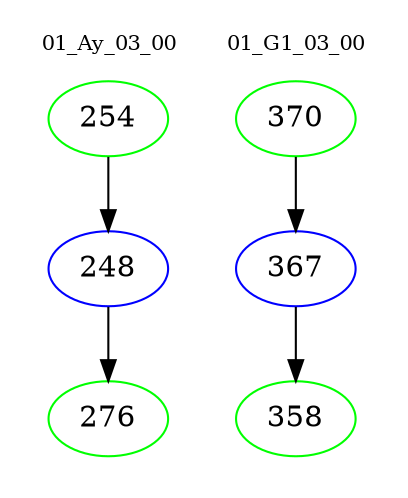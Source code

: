 digraph{
subgraph cluster_0 {
color = white
label = "01_Ay_03_00";
fontsize=10;
T0_254 [label="254", color="green"]
T0_254 -> T0_248 [color="black"]
T0_248 [label="248", color="blue"]
T0_248 -> T0_276 [color="black"]
T0_276 [label="276", color="green"]
}
subgraph cluster_1 {
color = white
label = "01_G1_03_00";
fontsize=10;
T1_370 [label="370", color="green"]
T1_370 -> T1_367 [color="black"]
T1_367 [label="367", color="blue"]
T1_367 -> T1_358 [color="black"]
T1_358 [label="358", color="green"]
}
}
